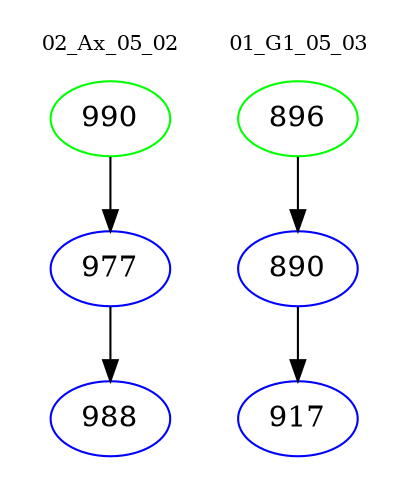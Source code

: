 digraph{
subgraph cluster_0 {
color = white
label = "02_Ax_05_02";
fontsize=10;
T0_990 [label="990", color="green"]
T0_990 -> T0_977 [color="black"]
T0_977 [label="977", color="blue"]
T0_977 -> T0_988 [color="black"]
T0_988 [label="988", color="blue"]
}
subgraph cluster_1 {
color = white
label = "01_G1_05_03";
fontsize=10;
T1_896 [label="896", color="green"]
T1_896 -> T1_890 [color="black"]
T1_890 [label="890", color="blue"]
T1_890 -> T1_917 [color="black"]
T1_917 [label="917", color="blue"]
}
}
